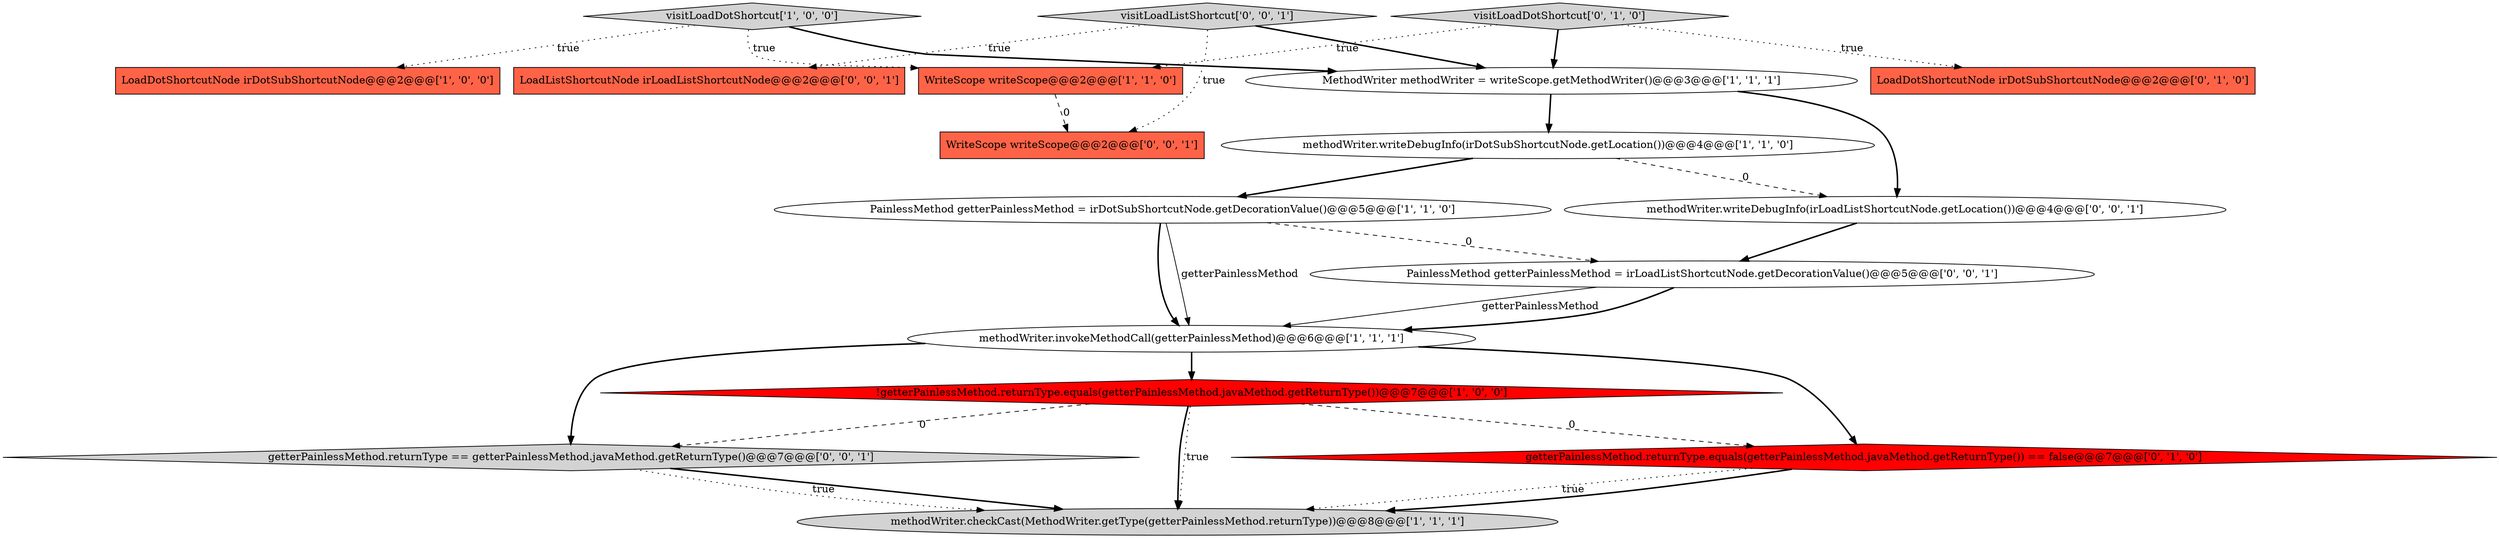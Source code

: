 digraph {
3 [style = filled, label = "methodWriter.invokeMethodCall(getterPainlessMethod)@@@6@@@['1', '1', '1']", fillcolor = white, shape = ellipse image = "AAA0AAABBB1BBB"];
9 [style = filled, label = "LoadDotShortcutNode irDotSubShortcutNode@@@2@@@['0', '1', '0']", fillcolor = tomato, shape = box image = "AAA0AAABBB2BBB"];
12 [style = filled, label = "methodWriter.writeDebugInfo(irLoadListShortcutNode.getLocation())@@@4@@@['0', '0', '1']", fillcolor = white, shape = ellipse image = "AAA0AAABBB3BBB"];
4 [style = filled, label = "visitLoadDotShortcut['1', '0', '0']", fillcolor = lightgray, shape = diamond image = "AAA0AAABBB1BBB"];
17 [style = filled, label = "getterPainlessMethod.returnType == getterPainlessMethod.javaMethod.getReturnType()@@@7@@@['0', '0', '1']", fillcolor = lightgray, shape = diamond image = "AAA0AAABBB3BBB"];
11 [style = filled, label = "getterPainlessMethod.returnType.equals(getterPainlessMethod.javaMethod.getReturnType()) == false@@@7@@@['0', '1', '0']", fillcolor = red, shape = diamond image = "AAA1AAABBB2BBB"];
15 [style = filled, label = "visitLoadListShortcut['0', '0', '1']", fillcolor = lightgray, shape = diamond image = "AAA0AAABBB3BBB"];
0 [style = filled, label = "LoadDotShortcutNode irDotSubShortcutNode@@@2@@@['1', '0', '0']", fillcolor = tomato, shape = box image = "AAA0AAABBB1BBB"];
6 [style = filled, label = "PainlessMethod getterPainlessMethod = irDotSubShortcutNode.getDecorationValue()@@@5@@@['1', '1', '0']", fillcolor = white, shape = ellipse image = "AAA0AAABBB1BBB"];
8 [style = filled, label = "methodWriter.writeDebugInfo(irDotSubShortcutNode.getLocation())@@@4@@@['1', '1', '0']", fillcolor = white, shape = ellipse image = "AAA0AAABBB1BBB"];
1 [style = filled, label = "MethodWriter methodWriter = writeScope.getMethodWriter()@@@3@@@['1', '1', '1']", fillcolor = white, shape = ellipse image = "AAA0AAABBB1BBB"];
10 [style = filled, label = "visitLoadDotShortcut['0', '1', '0']", fillcolor = lightgray, shape = diamond image = "AAA0AAABBB2BBB"];
7 [style = filled, label = "methodWriter.checkCast(MethodWriter.getType(getterPainlessMethod.returnType))@@@8@@@['1', '1', '1']", fillcolor = lightgray, shape = ellipse image = "AAA0AAABBB1BBB"];
2 [style = filled, label = "!getterPainlessMethod.returnType.equals(getterPainlessMethod.javaMethod.getReturnType())@@@7@@@['1', '0', '0']", fillcolor = red, shape = diamond image = "AAA1AAABBB1BBB"];
16 [style = filled, label = "WriteScope writeScope@@@2@@@['0', '0', '1']", fillcolor = tomato, shape = box image = "AAA0AAABBB3BBB"];
14 [style = filled, label = "LoadListShortcutNode irLoadListShortcutNode@@@2@@@['0', '0', '1']", fillcolor = tomato, shape = box image = "AAA0AAABBB3BBB"];
13 [style = filled, label = "PainlessMethod getterPainlessMethod = irLoadListShortcutNode.getDecorationValue()@@@5@@@['0', '0', '1']", fillcolor = white, shape = ellipse image = "AAA0AAABBB3BBB"];
5 [style = filled, label = "WriteScope writeScope@@@2@@@['1', '1', '0']", fillcolor = tomato, shape = box image = "AAA0AAABBB1BBB"];
11->7 [style = dotted, label="true"];
6->3 [style = bold, label=""];
4->5 [style = dotted, label="true"];
1->8 [style = bold, label=""];
4->0 [style = dotted, label="true"];
3->11 [style = bold, label=""];
8->12 [style = dashed, label="0"];
8->6 [style = bold, label=""];
15->14 [style = dotted, label="true"];
15->16 [style = dotted, label="true"];
10->9 [style = dotted, label="true"];
10->5 [style = dotted, label="true"];
2->17 [style = dashed, label="0"];
13->3 [style = solid, label="getterPainlessMethod"];
17->7 [style = bold, label=""];
5->16 [style = dashed, label="0"];
12->13 [style = bold, label=""];
6->3 [style = solid, label="getterPainlessMethod"];
6->13 [style = dashed, label="0"];
3->2 [style = bold, label=""];
13->3 [style = bold, label=""];
2->7 [style = dotted, label="true"];
1->12 [style = bold, label=""];
3->17 [style = bold, label=""];
2->11 [style = dashed, label="0"];
17->7 [style = dotted, label="true"];
4->1 [style = bold, label=""];
2->7 [style = bold, label=""];
10->1 [style = bold, label=""];
11->7 [style = bold, label=""];
15->1 [style = bold, label=""];
}

